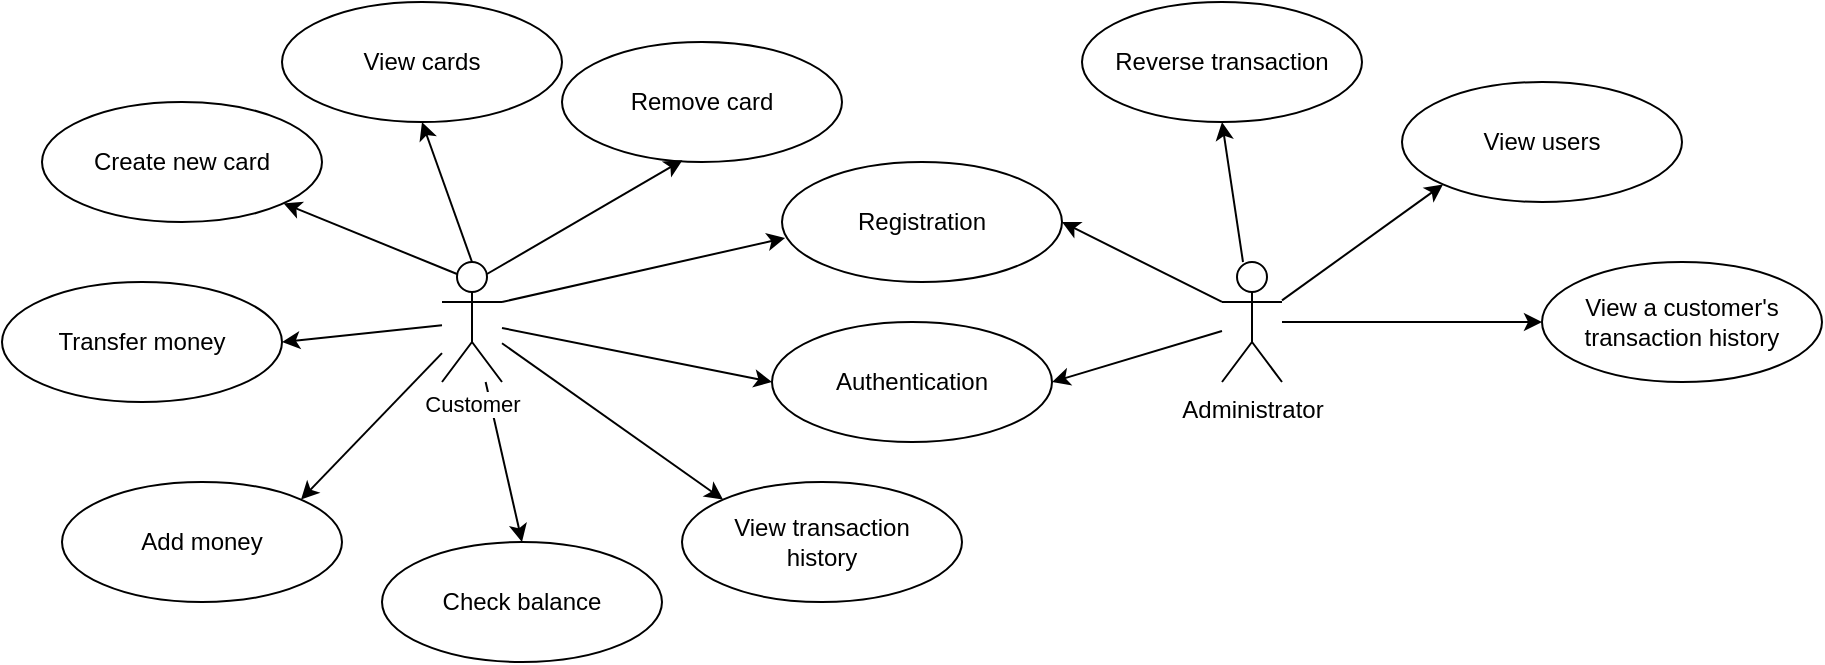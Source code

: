 <mxfile>
    <diagram name="Page-1" id="1nHGlWU5jBoHTrUnYx-W">
        <mxGraphModel dx="1774" dy="410" grid="1" gridSize="10" guides="1" tooltips="1" connect="1" arrows="1" fold="1" page="1" pageScale="1" pageWidth="850" pageHeight="1100" math="0" shadow="0">
            <root>
                <mxCell id="0"/>
                <mxCell id="1" parent="0"/>
                <mxCell id="KlgS9JjJHQomffS3OAyq-1" value="Authentication" style="ellipse;whiteSpace=wrap;html=1;" parent="1" vertex="1">
                    <mxGeometry x="285" y="340" width="140" height="60" as="geometry"/>
                </mxCell>
                <mxCell id="KlgS9JjJHQomffS3OAyq-2" value="Administrator" style="shape=umlActor;verticalLabelPosition=bottom;verticalAlign=top;html=1;outlineConnect=0;" parent="1" vertex="1">
                    <mxGeometry x="510" y="310" width="30" height="60" as="geometry"/>
                </mxCell>
                <mxCell id="KlgS9JjJHQomffS3OAyq-3" value="" style="endArrow=classic;html=1;rounded=0;entryX=1;entryY=0.5;entryDx=0;entryDy=0;" parent="1" source="KlgS9JjJHQomffS3OAyq-2" target="KlgS9JjJHQomffS3OAyq-1" edge="1">
                    <mxGeometry width="50" height="50" relative="1" as="geometry">
                        <mxPoint x="350" y="380" as="sourcePoint"/>
                        <mxPoint x="400" y="330" as="targetPoint"/>
                    </mxGeometry>
                </mxCell>
                <mxCell id="KlgS9JjJHQomffS3OAyq-5" value="View users" style="ellipse;whiteSpace=wrap;html=1;" parent="1" vertex="1">
                    <mxGeometry x="600" y="220" width="140" height="60" as="geometry"/>
                </mxCell>
                <mxCell id="KlgS9JjJHQomffS3OAyq-8" value="" style="endArrow=classic;html=1;rounded=0;entryX=0;entryY=1;entryDx=0;entryDy=0;" parent="1" source="KlgS9JjJHQomffS3OAyq-2" target="KlgS9JjJHQomffS3OAyq-5" edge="1">
                    <mxGeometry width="50" height="50" relative="1" as="geometry">
                        <mxPoint x="390" y="330" as="sourcePoint"/>
                        <mxPoint x="200" y="340" as="targetPoint"/>
                    </mxGeometry>
                </mxCell>
                <mxCell id="KlgS9JjJHQomffS3OAyq-13" value="Remove card" style="ellipse;whiteSpace=wrap;html=1;" parent="1" vertex="1">
                    <mxGeometry x="180" y="200" width="140" height="60" as="geometry"/>
                </mxCell>
                <mxCell id="KlgS9JjJHQomffS3OAyq-14" value="" style="endArrow=classic;html=1;rounded=0;entryX=0.43;entryY=0.986;entryDx=0;entryDy=0;exitX=0.75;exitY=0.1;exitDx=0;exitDy=0;exitPerimeter=0;entryPerimeter=0;" parent="1" source="KlgS9JjJHQomffS3OAyq-23" target="KlgS9JjJHQomffS3OAyq-13" edge="1">
                    <mxGeometry width="50" height="50" relative="1" as="geometry">
                        <mxPoint x="390" y="330" as="sourcePoint"/>
                        <mxPoint x="470" y="460" as="targetPoint"/>
                    </mxGeometry>
                </mxCell>
                <mxCell id="KlgS9JjJHQomffS3OAyq-16" value="Create new card" style="ellipse;whiteSpace=wrap;html=1;" parent="1" vertex="1">
                    <mxGeometry x="-80" y="230" width="140" height="60" as="geometry"/>
                </mxCell>
                <mxCell id="KlgS9JjJHQomffS3OAyq-17" value="" style="endArrow=classic;html=1;rounded=0;exitX=0.25;exitY=0.1;exitDx=0;exitDy=0;exitPerimeter=0;" parent="1" source="KlgS9JjJHQomffS3OAyq-23" target="KlgS9JjJHQomffS3OAyq-16" edge="1">
                    <mxGeometry width="50" height="50" relative="1" as="geometry">
                        <mxPoint x="150" y="155.0" as="sourcePoint"/>
                        <mxPoint x="150" y="275" as="targetPoint"/>
                    </mxGeometry>
                </mxCell>
                <mxCell id="KlgS9JjJHQomffS3OAyq-19" value="View transaction&lt;br&gt;history" style="ellipse;whiteSpace=wrap;html=1;" parent="1" vertex="1">
                    <mxGeometry x="240" y="420" width="140" height="60" as="geometry"/>
                </mxCell>
                <mxCell id="KlgS9JjJHQomffS3OAyq-20" value="" style="endArrow=classic;html=1;rounded=0;entryX=0;entryY=0.5;entryDx=0;entryDy=0;" parent="1" source="KlgS9JjJHQomffS3OAyq-2" target="10" edge="1">
                    <mxGeometry width="50" height="50" relative="1" as="geometry">
                        <mxPoint x="536" y="380" as="sourcePoint"/>
                        <mxPoint x="540" y="480" as="targetPoint"/>
                    </mxGeometry>
                </mxCell>
                <mxCell id="KlgS9JjJHQomffS3OAyq-21" value="Reverse transaction" style="ellipse;whiteSpace=wrap;html=1;" parent="1" vertex="1">
                    <mxGeometry x="440" y="180" width="140" height="60" as="geometry"/>
                </mxCell>
                <mxCell id="KlgS9JjJHQomffS3OAyq-22" value="" style="endArrow=classic;html=1;rounded=0;entryX=0.5;entryY=1;entryDx=0;entryDy=0;" parent="1" source="KlgS9JjJHQomffS3OAyq-2" target="KlgS9JjJHQomffS3OAyq-21" edge="1">
                    <mxGeometry width="50" height="50" relative="1" as="geometry">
                        <mxPoint x="536" y="380" as="sourcePoint"/>
                        <mxPoint x="540" y="480" as="targetPoint"/>
                    </mxGeometry>
                </mxCell>
                <mxCell id="12" style="edgeStyle=none;html=1;exitX=0.5;exitY=0;exitDx=0;exitDy=0;exitPerimeter=0;entryX=0.5;entryY=1;entryDx=0;entryDy=0;" parent="1" source="KlgS9JjJHQomffS3OAyq-23" target="11" edge="1">
                    <mxGeometry relative="1" as="geometry"/>
                </mxCell>
                <mxCell id="KlgS9JjJHQomffS3OAyq-23" value="" style="shape=umlActor;verticalLabelPosition=bottom;verticalAlign=top;html=1;" parent="1" vertex="1">
                    <mxGeometry x="120" y="310" width="30" height="60" as="geometry"/>
                </mxCell>
                <mxCell id="KlgS9JjJHQomffS3OAyq-24" value="" style="endArrow=classic;html=1;rounded=0;entryX=0;entryY=0.5;entryDx=0;entryDy=0;" parent="1" source="KlgS9JjJHQomffS3OAyq-23" target="KlgS9JjJHQomffS3OAyq-1" edge="1">
                    <mxGeometry width="50" height="50" relative="1" as="geometry">
                        <mxPoint x="200" y="369.31" as="sourcePoint"/>
                        <mxPoint x="300" y="369.31" as="targetPoint"/>
                    </mxGeometry>
                </mxCell>
                <mxCell id="KlgS9JjJHQomffS3OAyq-25" value="" style="endArrow=classic;html=1;rounded=0;entryX=0;entryY=0;entryDx=0;entryDy=0;" parent="1" source="KlgS9JjJHQomffS3OAyq-23" target="KlgS9JjJHQomffS3OAyq-19" edge="1">
                    <mxGeometry width="50" height="50" relative="1" as="geometry">
                        <mxPoint x="160" y="350" as="sourcePoint"/>
                        <mxPoint x="290" y="350" as="targetPoint"/>
                    </mxGeometry>
                </mxCell>
                <mxCell id="KlgS9JjJHQomffS3OAyq-26" value="Check balance" style="ellipse;whiteSpace=wrap;html=1;" parent="1" vertex="1">
                    <mxGeometry x="90" y="450" width="140" height="60" as="geometry"/>
                </mxCell>
                <mxCell id="KlgS9JjJHQomffS3OAyq-27" value="" style="endArrow=classic;html=1;rounded=0;entryX=0.5;entryY=0;entryDx=0;entryDy=0;" parent="1" source="KlgS9JjJHQomffS3OAyq-23" target="KlgS9JjJHQomffS3OAyq-26" edge="1">
                    <mxGeometry width="50" height="50" relative="1" as="geometry">
                        <mxPoint x="160" y="360" as="sourcePoint"/>
                        <mxPoint x="310" y="459" as="targetPoint"/>
                    </mxGeometry>
                </mxCell>
                <mxCell id="3" value="Customer" style="edgeLabel;html=1;align=center;verticalAlign=middle;resizable=0;points=[];" parent="KlgS9JjJHQomffS3OAyq-27" vertex="1" connectable="0">
                    <mxGeometry x="-0.691" y="-1" relative="1" as="geometry">
                        <mxPoint x="-9" y="-2" as="offset"/>
                    </mxGeometry>
                </mxCell>
                <mxCell id="KlgS9JjJHQomffS3OAyq-28" value="Add money" style="ellipse;whiteSpace=wrap;html=1;" parent="1" vertex="1">
                    <mxGeometry x="-70" y="420" width="140" height="60" as="geometry"/>
                </mxCell>
                <mxCell id="KlgS9JjJHQomffS3OAyq-29" value="" style="endArrow=classic;html=1;rounded=0;entryX=1;entryY=0;entryDx=0;entryDy=0;" parent="1" source="KlgS9JjJHQomffS3OAyq-23" target="KlgS9JjJHQomffS3OAyq-28" edge="1">
                    <mxGeometry width="50" height="50" relative="1" as="geometry">
                        <mxPoint x="160" y="350" as="sourcePoint"/>
                        <mxPoint x="290" y="350" as="targetPoint"/>
                    </mxGeometry>
                </mxCell>
                <mxCell id="KlgS9JjJHQomffS3OAyq-30" value="Transfer money" style="ellipse;whiteSpace=wrap;html=1;" parent="1" vertex="1">
                    <mxGeometry x="-100" y="320" width="140" height="60" as="geometry"/>
                </mxCell>
                <mxCell id="KlgS9JjJHQomffS3OAyq-31" value="" style="endArrow=classic;html=1;rounded=0;entryX=1;entryY=0.5;entryDx=0;entryDy=0;" parent="1" source="KlgS9JjJHQomffS3OAyq-23" target="KlgS9JjJHQomffS3OAyq-30" edge="1">
                    <mxGeometry width="50" height="50" relative="1" as="geometry">
                        <mxPoint x="146" y="380" as="sourcePoint"/>
                        <mxPoint x="150" y="460" as="targetPoint"/>
                    </mxGeometry>
                </mxCell>
                <mxCell id="10" value="View a customer's transaction history" style="ellipse;whiteSpace=wrap;html=1;" parent="1" vertex="1">
                    <mxGeometry x="670" y="310" width="140" height="60" as="geometry"/>
                </mxCell>
                <mxCell id="11" value="View cards" style="ellipse;whiteSpace=wrap;html=1;" parent="1" vertex="1">
                    <mxGeometry x="40" y="180" width="140" height="60" as="geometry"/>
                </mxCell>
                <mxCell id="13" value="Registration" style="ellipse;whiteSpace=wrap;html=1;" vertex="1" parent="1">
                    <mxGeometry x="290" y="260" width="140" height="60" as="geometry"/>
                </mxCell>
                <mxCell id="14" value="" style="endArrow=classic;html=1;rounded=0;entryX=0.011;entryY=0.633;entryDx=0;entryDy=0;exitX=1;exitY=0.333;exitDx=0;exitDy=0;exitPerimeter=0;entryPerimeter=0;" edge="1" parent="1" source="KlgS9JjJHQomffS3OAyq-23" target="13">
                    <mxGeometry width="50" height="50" relative="1" as="geometry">
                        <mxPoint x="152.5" y="326" as="sourcePoint"/>
                        <mxPoint x="250.2" y="269.16" as="targetPoint"/>
                    </mxGeometry>
                </mxCell>
                <mxCell id="15" value="" style="endArrow=classic;html=1;rounded=0;entryX=1;entryY=0.5;entryDx=0;entryDy=0;exitX=0;exitY=0.333;exitDx=0;exitDy=0;exitPerimeter=0;" edge="1" parent="1" source="KlgS9JjJHQomffS3OAyq-2" target="13">
                    <mxGeometry width="50" height="50" relative="1" as="geometry">
                        <mxPoint x="530.5" y="320" as="sourcePoint"/>
                        <mxPoint x="520" y="250" as="targetPoint"/>
                    </mxGeometry>
                </mxCell>
            </root>
        </mxGraphModel>
    </diagram>
</mxfile>